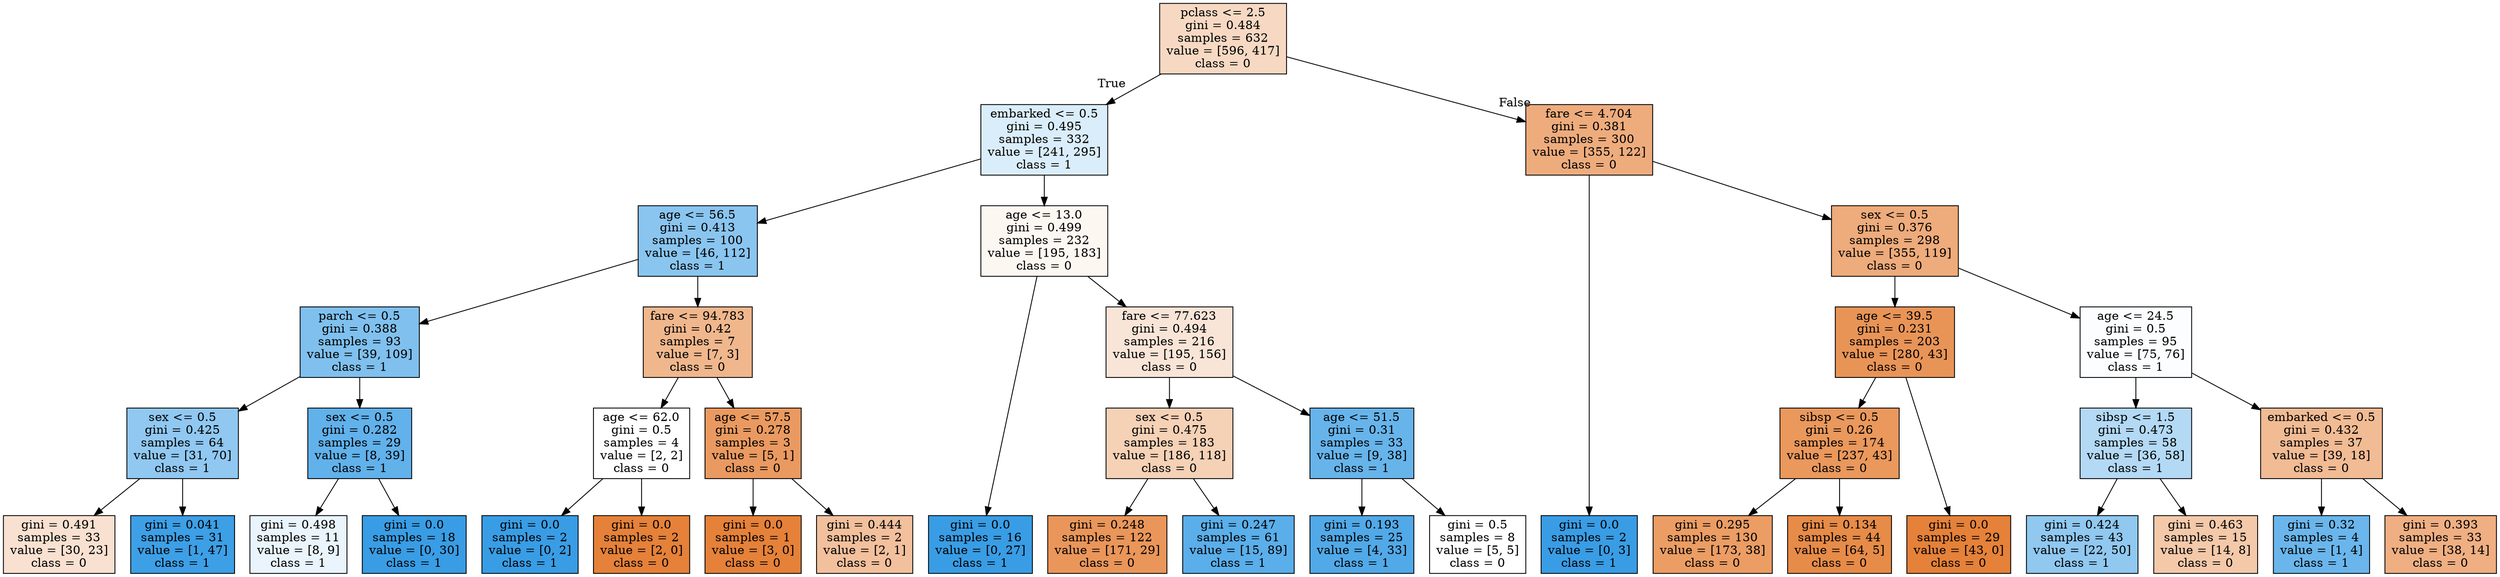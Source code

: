 digraph Tree {
node [shape=box, style="filled", color="black"] ;
graph [ranksep=equally, splines=polyline] ;
0 [label="pclass <= 2.5\ngini = 0.484\nsamples = 632\nvalue = [596, 417]\nclass = 0", fillcolor="#e581394d"] ;
1 [label="embarked <= 0.5\ngini = 0.495\nsamples = 332\nvalue = [241, 295]\nclass = 1", fillcolor="#399de52f"] ;
0 -> 1 [labeldistance=2.5, labelangle=45, headlabel="True"] ;
2 [label="age <= 56.5\ngini = 0.413\nsamples = 100\nvalue = [46, 112]\nclass = 1", fillcolor="#399de596"] ;
1 -> 2 ;
3 [label="parch <= 0.5\ngini = 0.388\nsamples = 93\nvalue = [39, 109]\nclass = 1", fillcolor="#399de5a4"] ;
2 -> 3 ;
4 [label="sex <= 0.5\ngini = 0.425\nsamples = 64\nvalue = [31, 70]\nclass = 1", fillcolor="#399de58e"] ;
3 -> 4 ;
5 [label="gini = 0.491\nsamples = 33\nvalue = [30, 23]\nclass = 0", fillcolor="#e581393b"] ;
4 -> 5 ;
6 [label="gini = 0.041\nsamples = 31\nvalue = [1, 47]\nclass = 1", fillcolor="#399de5fa"] ;
4 -> 6 ;
7 [label="sex <= 0.5\ngini = 0.282\nsamples = 29\nvalue = [8, 39]\nclass = 1", fillcolor="#399de5cb"] ;
3 -> 7 ;
8 [label="gini = 0.498\nsamples = 11\nvalue = [8, 9]\nclass = 1", fillcolor="#399de51c"] ;
7 -> 8 ;
9 [label="gini = 0.0\nsamples = 18\nvalue = [0, 30]\nclass = 1", fillcolor="#399de5ff"] ;
7 -> 9 ;
10 [label="fare <= 94.783\ngini = 0.42\nsamples = 7\nvalue = [7, 3]\nclass = 0", fillcolor="#e5813992"] ;
2 -> 10 ;
11 [label="age <= 62.0\ngini = 0.5\nsamples = 4\nvalue = [2, 2]\nclass = 0", fillcolor="#e5813900"] ;
10 -> 11 ;
12 [label="gini = 0.0\nsamples = 2\nvalue = [0, 2]\nclass = 1", fillcolor="#399de5ff"] ;
11 -> 12 ;
13 [label="gini = 0.0\nsamples = 2\nvalue = [2, 0]\nclass = 0", fillcolor="#e58139ff"] ;
11 -> 13 ;
14 [label="age <= 57.5\ngini = 0.278\nsamples = 3\nvalue = [5, 1]\nclass = 0", fillcolor="#e58139cc"] ;
10 -> 14 ;
15 [label="gini = 0.0\nsamples = 1\nvalue = [3, 0]\nclass = 0", fillcolor="#e58139ff"] ;
14 -> 15 ;
16 [label="gini = 0.444\nsamples = 2\nvalue = [2, 1]\nclass = 0", fillcolor="#e581397f"] ;
14 -> 16 ;
17 [label="age <= 13.0\ngini = 0.499\nsamples = 232\nvalue = [195, 183]\nclass = 0", fillcolor="#e5813910"] ;
1 -> 17 ;
18 [label="gini = 0.0\nsamples = 16\nvalue = [0, 27]\nclass = 1", fillcolor="#399de5ff"] ;
17 -> 18 ;
19 [label="fare <= 77.623\ngini = 0.494\nsamples = 216\nvalue = [195, 156]\nclass = 0", fillcolor="#e5813933"] ;
17 -> 19 ;
20 [label="sex <= 0.5\ngini = 0.475\nsamples = 183\nvalue = [186, 118]\nclass = 0", fillcolor="#e581395d"] ;
19 -> 20 ;
21 [label="gini = 0.248\nsamples = 122\nvalue = [171, 29]\nclass = 0", fillcolor="#e58139d4"] ;
20 -> 21 ;
22 [label="gini = 0.247\nsamples = 61\nvalue = [15, 89]\nclass = 1", fillcolor="#399de5d4"] ;
20 -> 22 ;
23 [label="age <= 51.5\ngini = 0.31\nsamples = 33\nvalue = [9, 38]\nclass = 1", fillcolor="#399de5c3"] ;
19 -> 23 ;
24 [label="gini = 0.193\nsamples = 25\nvalue = [4, 33]\nclass = 1", fillcolor="#399de5e0"] ;
23 -> 24 ;
25 [label="gini = 0.5\nsamples = 8\nvalue = [5, 5]\nclass = 0", fillcolor="#e5813900"] ;
23 -> 25 ;
26 [label="fare <= 4.704\ngini = 0.381\nsamples = 300\nvalue = [355, 122]\nclass = 0", fillcolor="#e58139a7"] ;
0 -> 26 [labeldistance=2.5, labelangle=-45, headlabel="False"] ;
27 [label="gini = 0.0\nsamples = 2\nvalue = [0, 3]\nclass = 1", fillcolor="#399de5ff"] ;
26 -> 27 ;
28 [label="sex <= 0.5\ngini = 0.376\nsamples = 298\nvalue = [355, 119]\nclass = 0", fillcolor="#e58139aa"] ;
26 -> 28 ;
29 [label="age <= 39.5\ngini = 0.231\nsamples = 203\nvalue = [280, 43]\nclass = 0", fillcolor="#e58139d8"] ;
28 -> 29 ;
30 [label="sibsp <= 0.5\ngini = 0.26\nsamples = 174\nvalue = [237, 43]\nclass = 0", fillcolor="#e58139d1"] ;
29 -> 30 ;
31 [label="gini = 0.295\nsamples = 130\nvalue = [173, 38]\nclass = 0", fillcolor="#e58139c7"] ;
30 -> 31 ;
32 [label="gini = 0.134\nsamples = 44\nvalue = [64, 5]\nclass = 0", fillcolor="#e58139eb"] ;
30 -> 32 ;
33 [label="gini = 0.0\nsamples = 29\nvalue = [43, 0]\nclass = 0", fillcolor="#e58139ff"] ;
29 -> 33 ;
34 [label="age <= 24.5\ngini = 0.5\nsamples = 95\nvalue = [75, 76]\nclass = 1", fillcolor="#399de503"] ;
28 -> 34 ;
35 [label="sibsp <= 1.5\ngini = 0.473\nsamples = 58\nvalue = [36, 58]\nclass = 1", fillcolor="#399de561"] ;
34 -> 35 ;
36 [label="gini = 0.424\nsamples = 43\nvalue = [22, 50]\nclass = 1", fillcolor="#399de58f"] ;
35 -> 36 ;
37 [label="gini = 0.463\nsamples = 15\nvalue = [14, 8]\nclass = 0", fillcolor="#e581396d"] ;
35 -> 37 ;
38 [label="embarked <= 0.5\ngini = 0.432\nsamples = 37\nvalue = [39, 18]\nclass = 0", fillcolor="#e5813989"] ;
34 -> 38 ;
39 [label="gini = 0.32\nsamples = 4\nvalue = [1, 4]\nclass = 1", fillcolor="#399de5bf"] ;
38 -> 39 ;
40 [label="gini = 0.393\nsamples = 33\nvalue = [38, 14]\nclass = 0", fillcolor="#e58139a1"] ;
38 -> 40 ;
{rank=same ; 0} ;
{rank=same ; 1; 26} ;
{rank=same ; 2; 17; 28} ;
{rank=same ; 3; 10; 19; 29; 34} ;
{rank=same ; 4; 7; 11; 14; 20; 23; 30; 35; 38} ;
{rank=same ; 5; 6; 8; 9; 12; 13; 15; 16; 18; 21; 22; 24; 25; 27; 31; 32; 33; 36; 37; 39; 40} ;
}